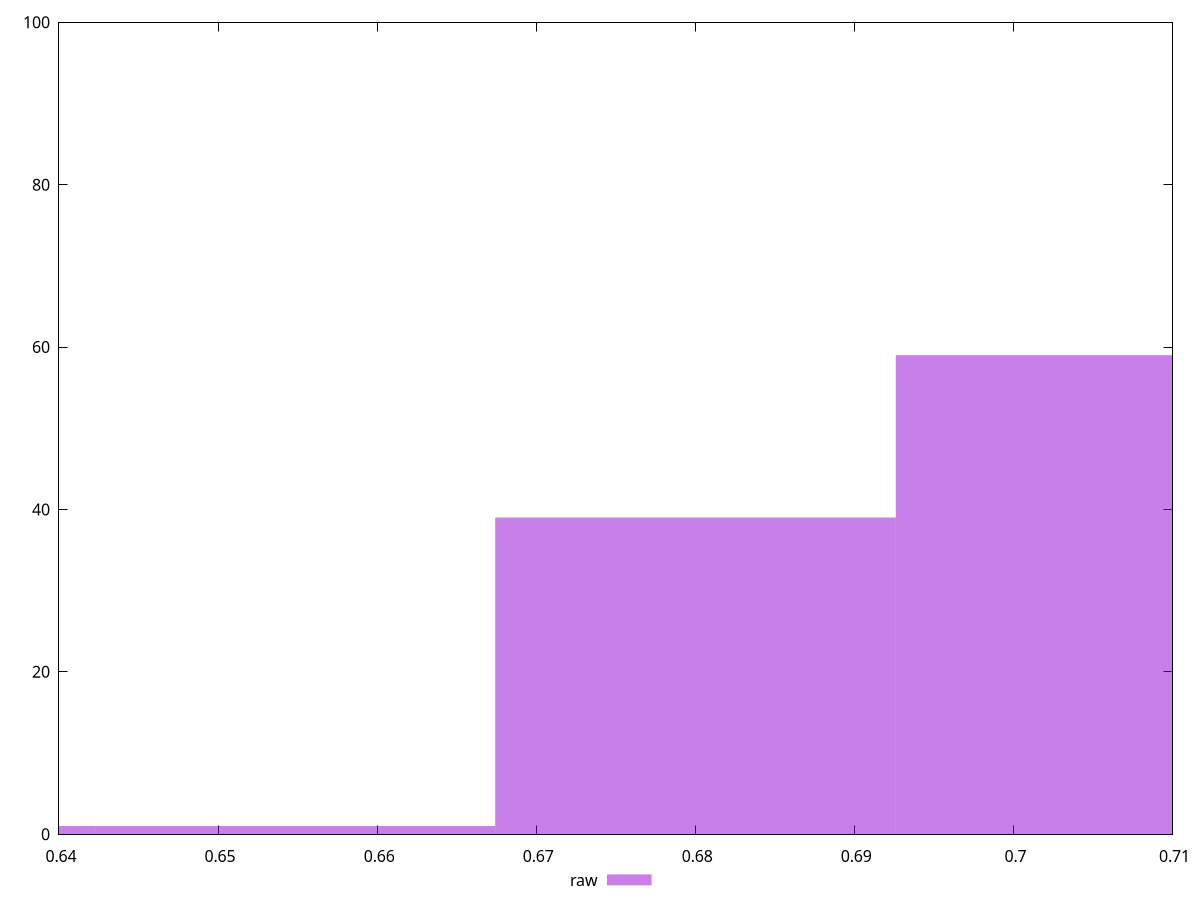 reset

$raw <<EOF
0.6800132950040322 39
0.7051989725967741 59
0.6548276174112903 1
0.6296419398185483 1
EOF

set key outside below
set boxwidth 0.025185677592741932
set xrange [0.64:0.71]
set yrange [0:100]
set trange [0:100]
set style fill transparent solid 0.5 noborder
set terminal svg size 640, 490 enhanced background rgb 'white'
set output "report_00018_2021-02-10T15-25-16.877Z/meta/score/samples/pages+cached+noadtech+nomedia/raw/histogram.svg"

plot $raw title "raw" with boxes

reset

